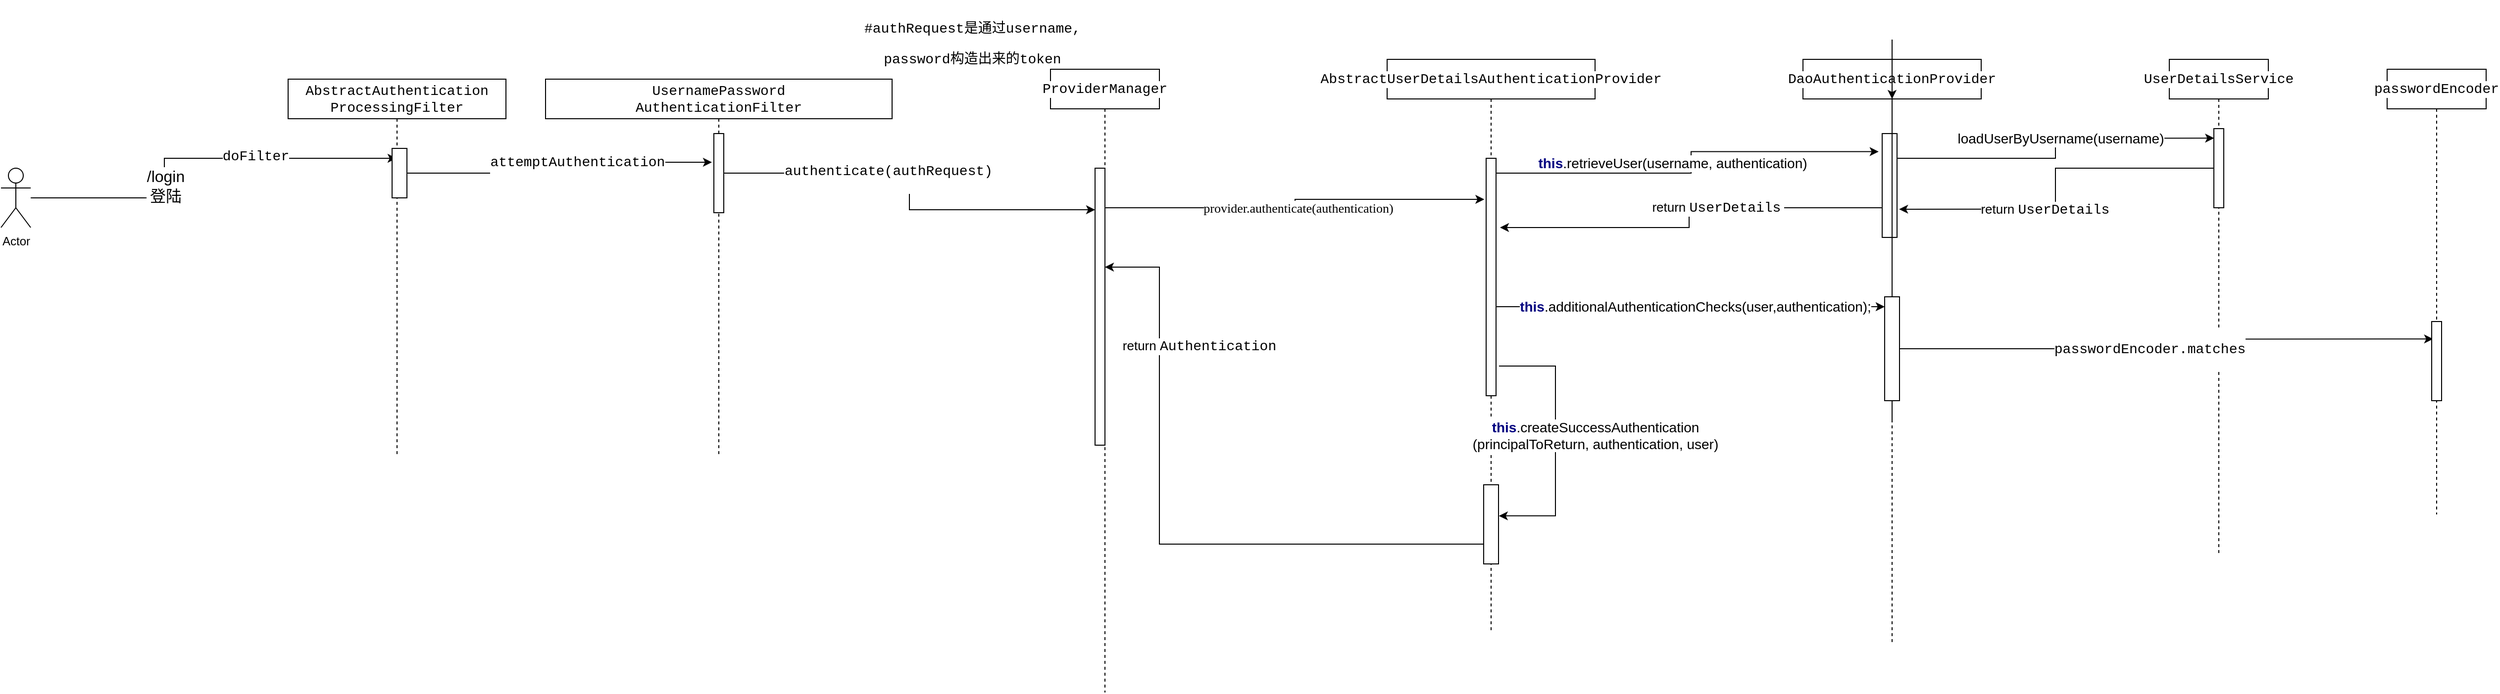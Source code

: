 <mxfile version="13.4.4" type="github">
  <diagram id="7Lpw1YlAb3dBw3zPXyh0" name="第 1 页">
    <mxGraphModel dx="1422" dy="712" grid="1" gridSize="10" guides="1" tooltips="1" connect="1" arrows="1" fold="1" page="1" pageScale="1" pageWidth="1200" pageHeight="3000" math="0" shadow="0">
      <root>
        <mxCell id="0" />
        <mxCell id="1" parent="0" />
        <mxCell id="OS2gDUffejOHj6z3nu3k-1" style="edgeStyle=orthogonalEdgeStyle;rounded=0;orthogonalLoop=1;jettySize=auto;html=1;" edge="1" parent="1" source="OS2gDUffejOHj6z3nu3k-4" target="OS2gDUffejOHj6z3nu3k-7">
          <mxGeometry relative="1" as="geometry">
            <Array as="points">
              <mxPoint x="225" y="200" />
              <mxPoint x="225" y="160" />
            </Array>
          </mxGeometry>
        </mxCell>
        <mxCell id="OS2gDUffejOHj6z3nu3k-2" value="&lt;font style=&quot;font-size: 16px&quot;&gt;/login&lt;br&gt;登陆&lt;/font&gt;" style="edgeLabel;html=1;align=center;verticalAlign=middle;resizable=0;points=[];" vertex="1" connectable="0" parent="OS2gDUffejOHj6z3nu3k-1">
          <mxGeometry x="-0.204" y="-1" relative="1" as="geometry">
            <mxPoint y="16" as="offset" />
          </mxGeometry>
        </mxCell>
        <mxCell id="OS2gDUffejOHj6z3nu3k-3" value="&lt;pre style=&quot;font-family: &amp;#34;courier new&amp;#34; ; font-size: 10.5pt&quot;&gt;doFilter&lt;/pre&gt;" style="edgeLabel;html=1;align=center;verticalAlign=middle;resizable=0;points=[];" vertex="1" connectable="0" parent="OS2gDUffejOHj6z3nu3k-1">
          <mxGeometry x="0.304" y="2" relative="1" as="geometry">
            <mxPoint as="offset" />
          </mxGeometry>
        </mxCell>
        <mxCell id="OS2gDUffejOHj6z3nu3k-4" value="Actor" style="shape=umlActor;verticalLabelPosition=bottom;verticalAlign=top;html=1;" vertex="1" parent="1">
          <mxGeometry x="60" y="170" width="30" height="60" as="geometry" />
        </mxCell>
        <mxCell id="OS2gDUffejOHj6z3nu3k-5" value="&lt;p style=&quot;background-color: rgb(255 , 255 , 255) ; font-family: &amp;#34;courier new&amp;#34; ; font-size: 10.5pt ; line-height: 120%&quot;&gt;UsernamePassword&lt;br&gt;AuthenticationFilter&lt;/p&gt;" style="shape=umlLifeline;perimeter=lifelinePerimeter;whiteSpace=wrap;html=1;container=1;collapsible=0;recursiveResize=0;outlineConnect=0;align=center;" vertex="1" parent="1">
          <mxGeometry x="610" y="80" width="350" height="380" as="geometry" />
        </mxCell>
        <mxCell id="OS2gDUffejOHj6z3nu3k-6" value="" style="html=1;points=[];perimeter=orthogonalPerimeter;" vertex="1" parent="OS2gDUffejOHj6z3nu3k-5">
          <mxGeometry x="170" y="55" width="10" height="80" as="geometry" />
        </mxCell>
        <mxCell id="OS2gDUffejOHj6z3nu3k-7" value="&lt;p style=&quot;background-color: rgb(255 , 255 , 255) ; font-family: &amp;#34;courier new&amp;#34; ; font-size: 10.5pt&quot;&gt;AbstractAuthentication&lt;br&gt;ProcessingFilter&lt;/p&gt;" style="shape=umlLifeline;perimeter=lifelinePerimeter;whiteSpace=wrap;html=1;container=1;collapsible=0;recursiveResize=0;outlineConnect=0;" vertex="1" parent="1">
          <mxGeometry x="350" y="80" width="220" height="380" as="geometry" />
        </mxCell>
        <mxCell id="OS2gDUffejOHj6z3nu3k-8" value="" style="html=1;points=[];perimeter=orthogonalPerimeter;" vertex="1" parent="OS2gDUffejOHj6z3nu3k-7">
          <mxGeometry x="105" y="70" width="15" height="50" as="geometry" />
        </mxCell>
        <mxCell id="OS2gDUffejOHj6z3nu3k-9" style="edgeStyle=orthogonalEdgeStyle;rounded=0;orthogonalLoop=1;jettySize=auto;html=1;entryX=-0.2;entryY=0.363;entryDx=0;entryDy=0;entryPerimeter=0;" edge="1" parent="1" source="OS2gDUffejOHj6z3nu3k-8" target="OS2gDUffejOHj6z3nu3k-6">
          <mxGeometry relative="1" as="geometry" />
        </mxCell>
        <mxCell id="OS2gDUffejOHj6z3nu3k-10" value="&lt;pre style=&quot;font-family: &amp;#34;courier new&amp;#34; ; font-size: 10.5pt&quot;&gt;attemptAuthentication&lt;/pre&gt;" style="edgeLabel;html=1;align=center;verticalAlign=middle;resizable=0;points=[];" vertex="1" connectable="0" parent="OS2gDUffejOHj6z3nu3k-9">
          <mxGeometry x="0.144" relative="1" as="geometry">
            <mxPoint as="offset" />
          </mxGeometry>
        </mxCell>
        <mxCell id="OS2gDUffejOHj6z3nu3k-11" value="&lt;pre style=&quot;background-color: rgb(255 , 255 , 255) ; font-family: &amp;#34;courier new&amp;#34; ; font-size: 10.5pt&quot;&gt;ProviderManager&lt;/pre&gt;" style="shape=umlLifeline;perimeter=lifelinePerimeter;whiteSpace=wrap;html=1;container=1;collapsible=0;recursiveResize=0;outlineConnect=0;" vertex="1" parent="1">
          <mxGeometry x="1120" y="70" width="110" height="630" as="geometry" />
        </mxCell>
        <mxCell id="OS2gDUffejOHj6z3nu3k-12" value="" style="html=1;points=[];perimeter=orthogonalPerimeter;" vertex="1" parent="OS2gDUffejOHj6z3nu3k-11">
          <mxGeometry x="45" y="100" width="10" height="280" as="geometry" />
        </mxCell>
        <mxCell id="OS2gDUffejOHj6z3nu3k-13" style="edgeStyle=orthogonalEdgeStyle;rounded=0;orthogonalLoop=1;jettySize=auto;html=1;entryX=0;entryY=0.15;entryDx=0;entryDy=0;entryPerimeter=0;" edge="1" parent="1" source="OS2gDUffejOHj6z3nu3k-6" target="OS2gDUffejOHj6z3nu3k-12">
          <mxGeometry relative="1" as="geometry" />
        </mxCell>
        <mxCell id="OS2gDUffejOHj6z3nu3k-14" value="&lt;pre style=&quot;font-family: &amp;#34;courier new&amp;#34; ; font-size: 10.5pt&quot;&gt;authenticate(authRequest)&lt;/pre&gt;" style="edgeLabel;html=1;align=center;verticalAlign=middle;resizable=0;points=[];" vertex="1" connectable="0" parent="OS2gDUffejOHj6z3nu3k-13">
          <mxGeometry x="-0.195" y="2" relative="1" as="geometry">
            <mxPoint as="offset" />
          </mxGeometry>
        </mxCell>
        <mxCell id="OS2gDUffejOHj6z3nu3k-15" value="&lt;pre style=&quot;background-color: rgb(255 , 255 , 255) ; font-family: &amp;#34;courier new&amp;#34; ; font-size: 10.5pt&quot;&gt;&lt;pre style=&quot;font-family: &amp;#34;courier new&amp;#34; ; font-size: 10.5pt&quot;&gt;AbstractUserDetailsAuthenticationProvider&lt;/pre&gt;&lt;/pre&gt;" style="shape=umlLifeline;perimeter=lifelinePerimeter;whiteSpace=wrap;html=1;container=1;collapsible=0;recursiveResize=0;outlineConnect=0;" vertex="1" parent="1">
          <mxGeometry x="1460" y="60" width="210" height="580" as="geometry" />
        </mxCell>
        <mxCell id="OS2gDUffejOHj6z3nu3k-16" value="" style="html=1;points=[];perimeter=orthogonalPerimeter;" vertex="1" parent="OS2gDUffejOHj6z3nu3k-15">
          <mxGeometry x="100" y="100" width="10" height="240" as="geometry" />
        </mxCell>
        <mxCell id="OS2gDUffejOHj6z3nu3k-17" value="&lt;pre style=&quot;color: rgb(0 , 0 , 0) ; font-style: normal ; font-weight: 400 ; letter-spacing: normal ; text-align: center ; text-indent: 0px ; text-transform: none ; word-spacing: 0px ; font-family: &amp;#34;courier new&amp;#34; ; font-size: 10.5pt&quot;&gt;#authRequest是通过username,&lt;/pre&gt;&lt;pre style=&quot;color: rgb(0 , 0 , 0) ; font-style: normal ; font-weight: 400 ; letter-spacing: normal ; text-align: center ; text-indent: 0px ; text-transform: none ; word-spacing: 0px ; font-family: &amp;#34;courier new&amp;#34; ; font-size: 10.5pt&quot;&gt;password构造出来的token&lt;/pre&gt;" style="text;whiteSpace=wrap;html=1;" vertex="1" parent="1">
          <mxGeometry x="930" width="420" height="60" as="geometry" />
        </mxCell>
        <mxCell id="OS2gDUffejOHj6z3nu3k-18" style="edgeStyle=orthogonalEdgeStyle;rounded=0;orthogonalLoop=1;jettySize=auto;html=1;entryX=-0.182;entryY=0.173;entryDx=0;entryDy=0;entryPerimeter=0;" edge="1" parent="1" source="OS2gDUffejOHj6z3nu3k-12" target="OS2gDUffejOHj6z3nu3k-16">
          <mxGeometry relative="1" as="geometry">
            <Array as="points">
              <mxPoint x="1367" y="210" />
              <mxPoint x="1367" y="201" />
            </Array>
          </mxGeometry>
        </mxCell>
        <mxCell id="OS2gDUffejOHj6z3nu3k-19" value="&lt;div style=&quot;font-size: 13px&quot;&gt;&lt;br&gt;&lt;/div&gt;" style="edgeLabel;html=1;align=center;verticalAlign=middle;resizable=0;points=[];fontSize=13;fontFamily=Verdana;" vertex="1" connectable="0" parent="OS2gDUffejOHj6z3nu3k-18">
          <mxGeometry x="-0.131" y="8" relative="1" as="geometry">
            <mxPoint x="30.53" y="-16.06" as="offset" />
          </mxGeometry>
        </mxCell>
        <mxCell id="OS2gDUffejOHj6z3nu3k-20" value="&lt;span style=&quot;font-family: &amp;#34;verdana&amp;#34;&quot;&gt;provider.authenticate(authentication)&lt;/span&gt;" style="edgeLabel;html=1;align=center;verticalAlign=middle;resizable=0;points=[];fontSize=13;fontFamily=Helvetica;" vertex="1" connectable="0" parent="OS2gDUffejOHj6z3nu3k-18">
          <mxGeometry x="-0.206" y="-4" relative="1" as="geometry">
            <mxPoint x="39.71" y="-4.06" as="offset" />
          </mxGeometry>
        </mxCell>
        <mxCell id="OS2gDUffejOHj6z3nu3k-21" value="&lt;pre style=&quot;background-color: rgb(255 , 255 , 255) ; font-family: &amp;#34;courier new&amp;#34; ; font-size: 10.5pt&quot;&gt;DaoAuthenticationProvider&lt;/pre&gt;" style="shape=umlLifeline;perimeter=lifelinePerimeter;whiteSpace=wrap;html=1;container=1;collapsible=0;recursiveResize=0;outlineConnect=0;fontFamily=Verdana;fontSize=13;" vertex="1" parent="1">
          <mxGeometry x="1880" y="60" width="180" height="590" as="geometry" />
        </mxCell>
        <mxCell id="OS2gDUffejOHj6z3nu3k-22" value="" style="html=1;points=[];perimeter=orthogonalPerimeter;fontFamily=Verdana;fontSize=13;" vertex="1" parent="OS2gDUffejOHj6z3nu3k-21">
          <mxGeometry x="80" y="75" width="15" height="105" as="geometry" />
        </mxCell>
        <mxCell id="OS2gDUffejOHj6z3nu3k-23" value="&lt;pre style=&quot;background-color: rgb(255 , 255 , 255) ; font-family: &amp;#34;courier new&amp;#34; ; font-size: 10.5pt&quot;&gt;UserDetailsService&lt;/pre&gt;" style="shape=umlLifeline;perimeter=lifelinePerimeter;whiteSpace=wrap;html=1;container=1;collapsible=0;recursiveResize=0;outlineConnect=0;fontFamily=Helvetica;fontSize=13;" vertex="1" parent="1">
          <mxGeometry x="2250" y="60" width="100" height="500" as="geometry" />
        </mxCell>
        <mxCell id="OS2gDUffejOHj6z3nu3k-24" value="" style="html=1;points=[];perimeter=orthogonalPerimeter;fontFamily=Helvetica;fontSize=13;" vertex="1" parent="OS2gDUffejOHj6z3nu3k-23">
          <mxGeometry x="45" y="70" width="10" height="80" as="geometry" />
        </mxCell>
        <mxCell id="OS2gDUffejOHj6z3nu3k-25" style="edgeStyle=orthogonalEdgeStyle;rounded=0;orthogonalLoop=1;jettySize=auto;html=1;entryX=-0.239;entryY=0.174;entryDx=0;entryDy=0;entryPerimeter=0;fontFamily=Helvetica;fontSize=13;" edge="1" parent="1" source="OS2gDUffejOHj6z3nu3k-16" target="OS2gDUffejOHj6z3nu3k-22">
          <mxGeometry relative="1" as="geometry">
            <Array as="points">
              <mxPoint x="1767" y="175" />
              <mxPoint x="1767" y="153" />
            </Array>
          </mxGeometry>
        </mxCell>
        <mxCell id="OS2gDUffejOHj6z3nu3k-26" value="&lt;span style=&quot;font-size: 14px ; color: rgb(0 , 0 , 128) ; font-weight: bold&quot;&gt;this&lt;/span&gt;&lt;span style=&quot;font-size: 14px&quot;&gt;.retrieveUser(username, authentication)&lt;/span&gt;" style="edgeLabel;html=1;align=center;verticalAlign=middle;resizable=0;points=[];fontSize=13;fontFamily=Helvetica;" vertex="1" connectable="0" parent="OS2gDUffejOHj6z3nu3k-25">
          <mxGeometry x="-0.132" y="10" relative="1" as="geometry">
            <mxPoint x="1" as="offset" />
          </mxGeometry>
        </mxCell>
        <mxCell id="OS2gDUffejOHj6z3nu3k-27" style="edgeStyle=orthogonalEdgeStyle;rounded=0;orthogonalLoop=1;jettySize=auto;html=1;entryX=0.024;entryY=0.121;entryDx=0;entryDy=0;entryPerimeter=0;fontFamily=Helvetica;fontSize=13;" edge="1" parent="1" source="OS2gDUffejOHj6z3nu3k-22" target="OS2gDUffejOHj6z3nu3k-24">
          <mxGeometry relative="1" as="geometry">
            <Array as="points">
              <mxPoint x="2135" y="160" />
              <mxPoint x="2135" y="140" />
            </Array>
          </mxGeometry>
        </mxCell>
        <mxCell id="OS2gDUffejOHj6z3nu3k-28" value="&lt;div style=&quot;font-size: 10.5pt;&quot;&gt;loadUserByUsername(username)&lt;/div&gt;" style="edgeLabel;html=1;align=center;verticalAlign=middle;resizable=0;points=[];fontSize=13;fontFamily=Helvetica;" vertex="1" connectable="0" parent="OS2gDUffejOHj6z3nu3k-27">
          <mxGeometry x="0.088" y="3" relative="1" as="geometry">
            <mxPoint y="2.94" as="offset" />
          </mxGeometry>
        </mxCell>
        <mxCell id="OS2gDUffejOHj6z3nu3k-29" style="edgeStyle=orthogonalEdgeStyle;rounded=0;orthogonalLoop=1;jettySize=auto;html=1;entryX=1.141;entryY=0.728;entryDx=0;entryDy=0;entryPerimeter=0;fontFamily=Helvetica;fontSize=13;" edge="1" parent="1" source="OS2gDUffejOHj6z3nu3k-24" target="OS2gDUffejOHj6z3nu3k-22">
          <mxGeometry relative="1" as="geometry" />
        </mxCell>
        <mxCell id="OS2gDUffejOHj6z3nu3k-30" value="return&amp;nbsp;&lt;span style=&quot;font-family: &amp;#34;courier new&amp;#34; ; font-size: 10.5pt&quot;&gt;UserDetails&lt;/span&gt;&amp;nbsp;" style="edgeLabel;html=1;align=center;verticalAlign=middle;resizable=0;points=[];fontSize=13;fontFamily=Helvetica;" vertex="1" connectable="0" parent="OS2gDUffejOHj6z3nu3k-29">
          <mxGeometry x="0.167" relative="1" as="geometry">
            <mxPoint x="-1" as="offset" />
          </mxGeometry>
        </mxCell>
        <mxCell id="OS2gDUffejOHj6z3nu3k-31" style="edgeStyle=orthogonalEdgeStyle;rounded=0;orthogonalLoop=1;jettySize=auto;html=1;fontFamily=Helvetica;fontSize=13;" edge="1" parent="1" source="OS2gDUffejOHj6z3nu3k-22">
          <mxGeometry relative="1" as="geometry">
            <mxPoint x="1574" y="230" as="targetPoint" />
            <Array as="points">
              <mxPoint x="1765" y="210" />
              <mxPoint x="1765" y="230" />
            </Array>
          </mxGeometry>
        </mxCell>
        <mxCell id="OS2gDUffejOHj6z3nu3k-32" value="return&amp;nbsp;&lt;span style=&quot;font-family: &amp;#34;courier new&amp;#34; ; font-size: 10.5pt&quot;&gt;UserDetails&lt;/span&gt;&amp;nbsp;" style="edgeLabel;html=1;align=center;verticalAlign=middle;resizable=0;points=[];fontSize=13;fontFamily=Helvetica;" vertex="1" connectable="0" parent="OS2gDUffejOHj6z3nu3k-31">
          <mxGeometry x="-0.183" relative="1" as="geometry">
            <mxPoint as="offset" />
          </mxGeometry>
        </mxCell>
        <mxCell id="OS2gDUffejOHj6z3nu3k-33" style="edgeStyle=orthogonalEdgeStyle;rounded=0;orthogonalLoop=1;jettySize=auto;html=1;entryX=0.141;entryY=0.221;entryDx=0;entryDy=0;entryPerimeter=0;fontFamily=Helvetica;fontSize=13;" edge="1" parent="1" source="OS2gDUffejOHj6z3nu3k-36" target="OS2gDUffejOHj6z3nu3k-40">
          <mxGeometry relative="1" as="geometry" />
        </mxCell>
        <mxCell id="OS2gDUffejOHj6z3nu3k-34" value="&lt;pre style=&quot;font-family: &amp;#34;courier new&amp;#34; ; font-size: 10.5pt&quot;&gt;passwordEncoder.matches&lt;/pre&gt;" style="edgeLabel;html=1;align=center;verticalAlign=middle;resizable=0;points=[];fontSize=13;fontFamily=Helvetica;" vertex="1" connectable="0" parent="OS2gDUffejOHj6z3nu3k-33">
          <mxGeometry x="-0.224" y="2" relative="1" as="geometry">
            <mxPoint x="39.56" y="1.97" as="offset" />
          </mxGeometry>
        </mxCell>
        <mxCell id="OS2gDUffejOHj6z3nu3k-35" style="edgeStyle=orthogonalEdgeStyle;rounded=0;orthogonalLoop=1;jettySize=auto;html=1;fontFamily=Helvetica;fontSize=13;" edge="1" parent="1" source="OS2gDUffejOHj6z3nu3k-36" target="OS2gDUffejOHj6z3nu3k-21">
          <mxGeometry relative="1" as="geometry" />
        </mxCell>
        <mxCell id="OS2gDUffejOHj6z3nu3k-36" value="" style="html=1;points=[];perimeter=orthogonalPerimeter;fontFamily=Verdana;fontSize=13;" vertex="1" parent="1">
          <mxGeometry x="1962.5" y="300" width="15" height="105" as="geometry" />
        </mxCell>
        <mxCell id="OS2gDUffejOHj6z3nu3k-37" style="edgeStyle=orthogonalEdgeStyle;rounded=0;orthogonalLoop=1;jettySize=auto;html=1;fontFamily=Helvetica;fontSize=13;" edge="1" parent="1" source="OS2gDUffejOHj6z3nu3k-16" target="OS2gDUffejOHj6z3nu3k-36">
          <mxGeometry relative="1" as="geometry">
            <mxPoint x="1920" y="360" as="targetPoint" />
            <Array as="points">
              <mxPoint x="1650" y="310" />
              <mxPoint x="1650" y="310" />
            </Array>
          </mxGeometry>
        </mxCell>
        <mxCell id="OS2gDUffejOHj6z3nu3k-38" value="&lt;div style=&quot;font-size: 10.5pt;&quot;&gt;&lt;span style=&quot;color: #000080 ; font-weight: bold&quot;&gt;this&lt;/span&gt;.additionalAuthenticationChecks(user,authentication);&lt;br&gt;&lt;/div&gt;" style="edgeLabel;html=1;align=center;verticalAlign=middle;resizable=0;points=[];fontSize=13;fontFamily=Helvetica;" vertex="1" connectable="0" parent="OS2gDUffejOHj6z3nu3k-37">
          <mxGeometry x="-0.074" relative="1" as="geometry">
            <mxPoint x="18.82" as="offset" />
          </mxGeometry>
        </mxCell>
        <mxCell id="OS2gDUffejOHj6z3nu3k-39" value="&lt;pre style=&quot;background-color: rgb(255 , 255 , 255) ; font-family: &amp;#34;courier new&amp;#34; ; font-size: 10.5pt&quot;&gt;passwordEncoder&lt;/pre&gt;" style="shape=umlLifeline;perimeter=lifelinePerimeter;whiteSpace=wrap;html=1;container=1;collapsible=0;recursiveResize=0;outlineConnect=0;fontFamily=Helvetica;fontSize=13;" vertex="1" parent="1">
          <mxGeometry x="2470" y="70" width="100" height="450" as="geometry" />
        </mxCell>
        <mxCell id="OS2gDUffejOHj6z3nu3k-40" value="" style="html=1;points=[];perimeter=orthogonalPerimeter;fontFamily=Helvetica;fontSize=13;" vertex="1" parent="OS2gDUffejOHj6z3nu3k-39">
          <mxGeometry x="45" y="255" width="10" height="80" as="geometry" />
        </mxCell>
        <mxCell id="OS2gDUffejOHj6z3nu3k-41" style="edgeStyle=orthogonalEdgeStyle;rounded=0;orthogonalLoop=1;jettySize=auto;html=1;fontFamily=Helvetica;fontSize=13;" edge="1" parent="1">
          <mxGeometry relative="1" as="geometry">
            <mxPoint x="1557.5" y="549.999" as="sourcePoint" />
            <mxPoint x="1175.0" y="269.999" as="targetPoint" />
            <Array as="points">
              <mxPoint x="1230" y="549.94" />
              <mxPoint x="1230" y="269.94" />
            </Array>
          </mxGeometry>
        </mxCell>
        <mxCell id="OS2gDUffejOHj6z3nu3k-42" value="return&amp;nbsp;&lt;span style=&quot;font-family: &amp;#34;courier new&amp;#34; ; font-size: 10.5pt&quot;&gt;Authentication&lt;/span&gt;" style="edgeLabel;html=1;align=center;verticalAlign=middle;resizable=0;points=[];fontSize=13;fontFamily=Helvetica;" vertex="1" connectable="0" parent="OS2gDUffejOHj6z3nu3k-41">
          <mxGeometry x="-0.011" y="-96" relative="1" as="geometry">
            <mxPoint x="-55.94" y="-200.56" as="offset" />
          </mxGeometry>
        </mxCell>
        <mxCell id="OS2gDUffejOHj6z3nu3k-43" value="" style="html=1;points=[];perimeter=orthogonalPerimeter;fontFamily=Verdana;fontSize=13;" vertex="1" parent="1">
          <mxGeometry x="1557.5" y="490" width="15" height="80" as="geometry" />
        </mxCell>
        <mxCell id="OS2gDUffejOHj6z3nu3k-44" style="edgeStyle=orthogonalEdgeStyle;rounded=0;orthogonalLoop=1;jettySize=auto;html=1;entryX=1.025;entryY=0.393;entryDx=0;entryDy=0;entryPerimeter=0;fontFamily=Helvetica;fontSize=13;" edge="1" parent="1" target="OS2gDUffejOHj6z3nu3k-43">
          <mxGeometry relative="1" as="geometry">
            <mxPoint x="1573" y="370" as="sourcePoint" />
            <Array as="points">
              <mxPoint x="1630" y="370" />
              <mxPoint x="1630" y="521" />
            </Array>
          </mxGeometry>
        </mxCell>
        <mxCell id="OS2gDUffejOHj6z3nu3k-45" value="&lt;div style=&quot;font-size: 10.5pt&quot;&gt;&lt;span style=&quot;color: rgb(0 , 0 , 128) ; font-weight: bold&quot;&gt;this&lt;/span&gt;.createSuccessAuthentication&lt;/div&gt;&lt;div style=&quot;font-size: 10.5pt&quot;&gt;(principalToReturn, authentication, user)&lt;/div&gt;" style="edgeLabel;html=1;align=center;verticalAlign=middle;resizable=0;points=[];fontSize=13;fontFamily=Helvetica;" vertex="1" connectable="0" parent="OS2gDUffejOHj6z3nu3k-44">
          <mxGeometry x="-0.13" y="2" relative="1" as="geometry">
            <mxPoint x="38.06" y="11.59" as="offset" />
          </mxGeometry>
        </mxCell>
      </root>
    </mxGraphModel>
  </diagram>
</mxfile>
